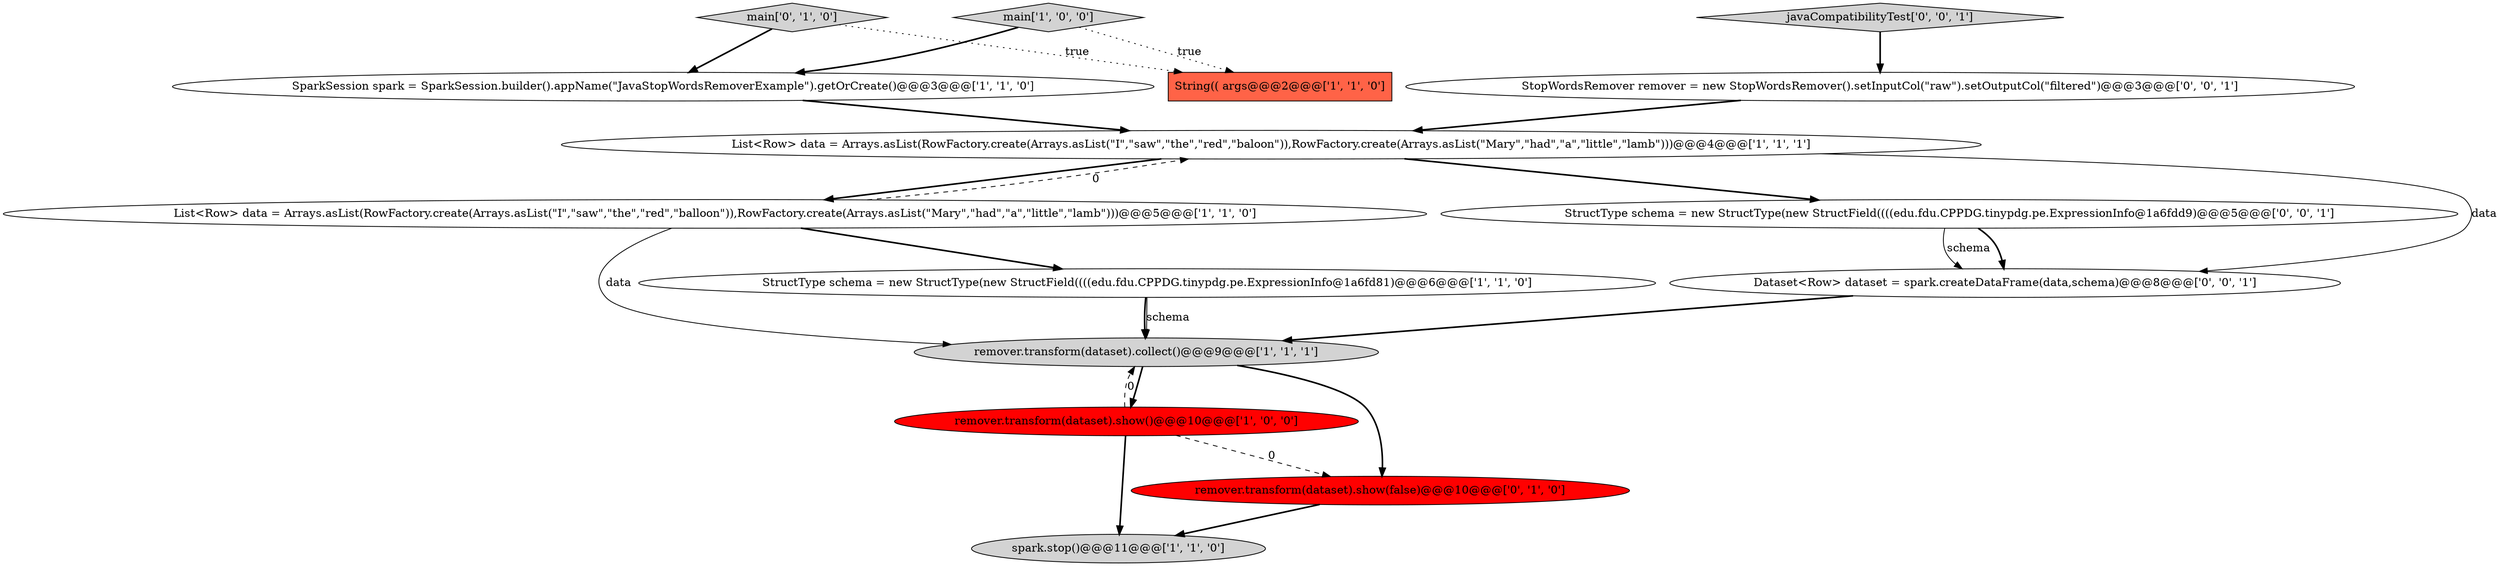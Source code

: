 digraph {
11 [style = filled, label = "javaCompatibilityTest['0', '0', '1']", fillcolor = lightgray, shape = diamond image = "AAA0AAABBB3BBB"];
3 [style = filled, label = "List<Row> data = Arrays.asList(RowFactory.create(Arrays.asList(\"I\",\"saw\",\"the\",\"red\",\"balloon\")),RowFactory.create(Arrays.asList(\"Mary\",\"had\",\"a\",\"little\",\"lamb\")))@@@5@@@['1', '1', '0']", fillcolor = white, shape = ellipse image = "AAA0AAABBB1BBB"];
8 [style = filled, label = "String(( args@@@2@@@['1', '1', '0']", fillcolor = tomato, shape = box image = "AAA0AAABBB1BBB"];
4 [style = filled, label = "remover.transform(dataset).collect()@@@9@@@['1', '1', '1']", fillcolor = lightgray, shape = ellipse image = "AAA0AAABBB1BBB"];
13 [style = filled, label = "Dataset<Row> dataset = spark.createDataFrame(data,schema)@@@8@@@['0', '0', '1']", fillcolor = white, shape = ellipse image = "AAA0AAABBB3BBB"];
6 [style = filled, label = "SparkSession spark = SparkSession.builder().appName(\"JavaStopWordsRemoverExample\").getOrCreate()@@@3@@@['1', '1', '0']", fillcolor = white, shape = ellipse image = "AAA0AAABBB1BBB"];
1 [style = filled, label = "remover.transform(dataset).show()@@@10@@@['1', '0', '0']", fillcolor = red, shape = ellipse image = "AAA1AAABBB1BBB"];
12 [style = filled, label = "StopWordsRemover remover = new StopWordsRemover().setInputCol(\"raw\").setOutputCol(\"filtered\")@@@3@@@['0', '0', '1']", fillcolor = white, shape = ellipse image = "AAA0AAABBB3BBB"];
2 [style = filled, label = "spark.stop()@@@11@@@['1', '1', '0']", fillcolor = lightgray, shape = ellipse image = "AAA0AAABBB1BBB"];
5 [style = filled, label = "main['1', '0', '0']", fillcolor = lightgray, shape = diamond image = "AAA0AAABBB1BBB"];
9 [style = filled, label = "main['0', '1', '0']", fillcolor = lightgray, shape = diamond image = "AAA0AAABBB2BBB"];
10 [style = filled, label = "remover.transform(dataset).show(false)@@@10@@@['0', '1', '0']", fillcolor = red, shape = ellipse image = "AAA1AAABBB2BBB"];
0 [style = filled, label = "List<Row> data = Arrays.asList(RowFactory.create(Arrays.asList(\"I\",\"saw\",\"the\",\"red\",\"baloon\")),RowFactory.create(Arrays.asList(\"Mary\",\"had\",\"a\",\"little\",\"lamb\")))@@@4@@@['1', '1', '1']", fillcolor = white, shape = ellipse image = "AAA0AAABBB1BBB"];
7 [style = filled, label = "StructType schema = new StructType(new StructField((((edu.fdu.CPPDG.tinypdg.pe.ExpressionInfo@1a6fd81)@@@6@@@['1', '1', '0']", fillcolor = white, shape = ellipse image = "AAA0AAABBB1BBB"];
14 [style = filled, label = "StructType schema = new StructType(new StructField((((edu.fdu.CPPDG.tinypdg.pe.ExpressionInfo@1a6fdd9)@@@5@@@['0', '0', '1']", fillcolor = white, shape = ellipse image = "AAA0AAABBB3BBB"];
0->3 [style = bold, label=""];
4->10 [style = bold, label=""];
1->4 [style = dashed, label="0"];
0->13 [style = solid, label="data"];
3->4 [style = solid, label="data"];
11->12 [style = bold, label=""];
6->0 [style = bold, label=""];
1->10 [style = dashed, label="0"];
7->4 [style = bold, label=""];
12->0 [style = bold, label=""];
9->6 [style = bold, label=""];
9->8 [style = dotted, label="true"];
0->14 [style = bold, label=""];
5->6 [style = bold, label=""];
3->7 [style = bold, label=""];
7->4 [style = solid, label="schema"];
10->2 [style = bold, label=""];
4->1 [style = bold, label=""];
1->2 [style = bold, label=""];
14->13 [style = bold, label=""];
5->8 [style = dotted, label="true"];
3->0 [style = dashed, label="0"];
13->4 [style = bold, label=""];
14->13 [style = solid, label="schema"];
}
